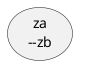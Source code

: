 {
  "sha1": "9mapaoecirrylomnbw3fzy0r7xyocj8",
  "insertion": {
    "when": "2024-05-30T20:48:21.722Z",
    "user": "plantuml@gmail.com"
  }
}
@startuml
 usecase CP as "za
 --zb"
@enduml
